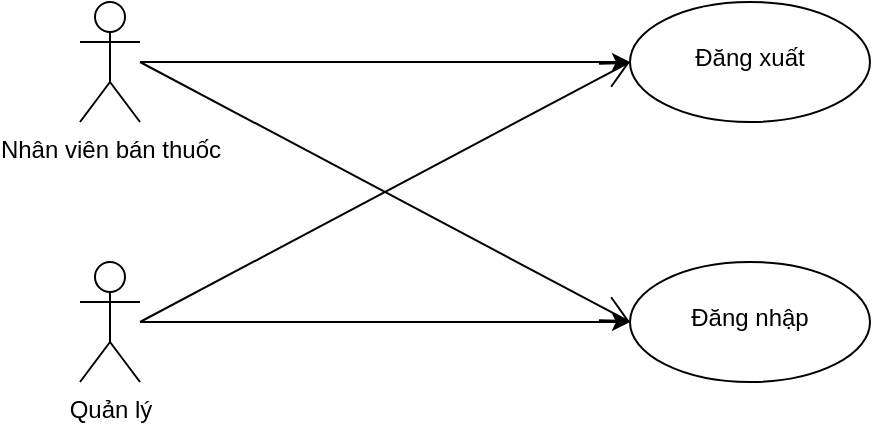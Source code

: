 <mxfile version="16.4.0" type="device"><diagram id="_K-8MboyJJUl8KU5-sEL" name="Page-1"><mxGraphModel dx="868" dy="561" grid="1" gridSize="10" guides="1" tooltips="1" connect="1" arrows="1" fold="1" page="1" pageScale="1" pageWidth="850" pageHeight="1100" math="0" shadow="0"><root><mxCell id="0"/><mxCell id="1" parent="0"/><mxCell id="b1T0GFEAojYj7FXEwWfR-7" style="edgeStyle=orthogonalEdgeStyle;rounded=0;orthogonalLoop=1;jettySize=auto;html=1;entryX=0;entryY=0.5;entryDx=0;entryDy=0;" edge="1" parent="1" source="ZasYfBxTREv8Mp103Qx--1" target="ZasYfBxTREv8Mp103Qx--11"><mxGeometry relative="1" as="geometry"/></mxCell><mxCell id="ZasYfBxTREv8Mp103Qx--1" value="Nhân viên bán thuốc" style="shape=umlActor;verticalLabelPosition=bottom;verticalAlign=top;html=1;outlineConnect=0;" parent="1" vertex="1"><mxGeometry x="150" y="40" width="30" height="60" as="geometry"/></mxCell><mxCell id="b1T0GFEAojYj7FXEwWfR-4" style="edgeStyle=orthogonalEdgeStyle;rounded=0;orthogonalLoop=1;jettySize=auto;html=1;entryX=0;entryY=0.5;entryDx=0;entryDy=0;" edge="1" parent="1" source="ZasYfBxTREv8Mp103Qx--3" target="ZasYfBxTREv8Mp103Qx--9"><mxGeometry relative="1" as="geometry"/></mxCell><mxCell id="ZasYfBxTREv8Mp103Qx--3" value="Quản lý" style="shape=umlActor;verticalLabelPosition=bottom;verticalAlign=top;html=1;outlineConnect=0;" parent="1" vertex="1"><mxGeometry x="150" y="170" width="30" height="60" as="geometry"/></mxCell><mxCell id="ZasYfBxTREv8Mp103Qx--9" value="&lt;br&gt;Đăng nhập" style="ellipse;whiteSpace=wrap;html=1;verticalAlign=top;" parent="1" vertex="1"><mxGeometry x="425" y="170" width="120" height="60" as="geometry"/></mxCell><mxCell id="ZasYfBxTREv8Mp103Qx--11" value="&lt;br&gt;Đăng xuất" style="ellipse;whiteSpace=wrap;html=1;verticalAlign=top;" parent="1" vertex="1"><mxGeometry x="425" y="40" width="120" height="60" as="geometry"/></mxCell><mxCell id="b1T0GFEAojYj7FXEwWfR-6" value="" style="endArrow=open;endFill=1;endSize=12;html=1;rounded=0;entryX=0;entryY=0.5;entryDx=0;entryDy=0;" edge="1" parent="1" target="ZasYfBxTREv8Mp103Qx--11"><mxGeometry width="160" relative="1" as="geometry"><mxPoint x="180" y="200" as="sourcePoint"/><mxPoint x="500" y="290" as="targetPoint"/></mxGeometry></mxCell><mxCell id="b1T0GFEAojYj7FXEwWfR-8" value="" style="endArrow=open;endFill=1;endSize=12;html=1;rounded=0;entryX=0;entryY=0.5;entryDx=0;entryDy=0;" edge="1" parent="1" target="ZasYfBxTREv8Mp103Qx--9"><mxGeometry width="160" relative="1" as="geometry"><mxPoint x="180" y="70" as="sourcePoint"/><mxPoint x="500" y="290" as="targetPoint"/></mxGeometry></mxCell></root></mxGraphModel></diagram></mxfile>